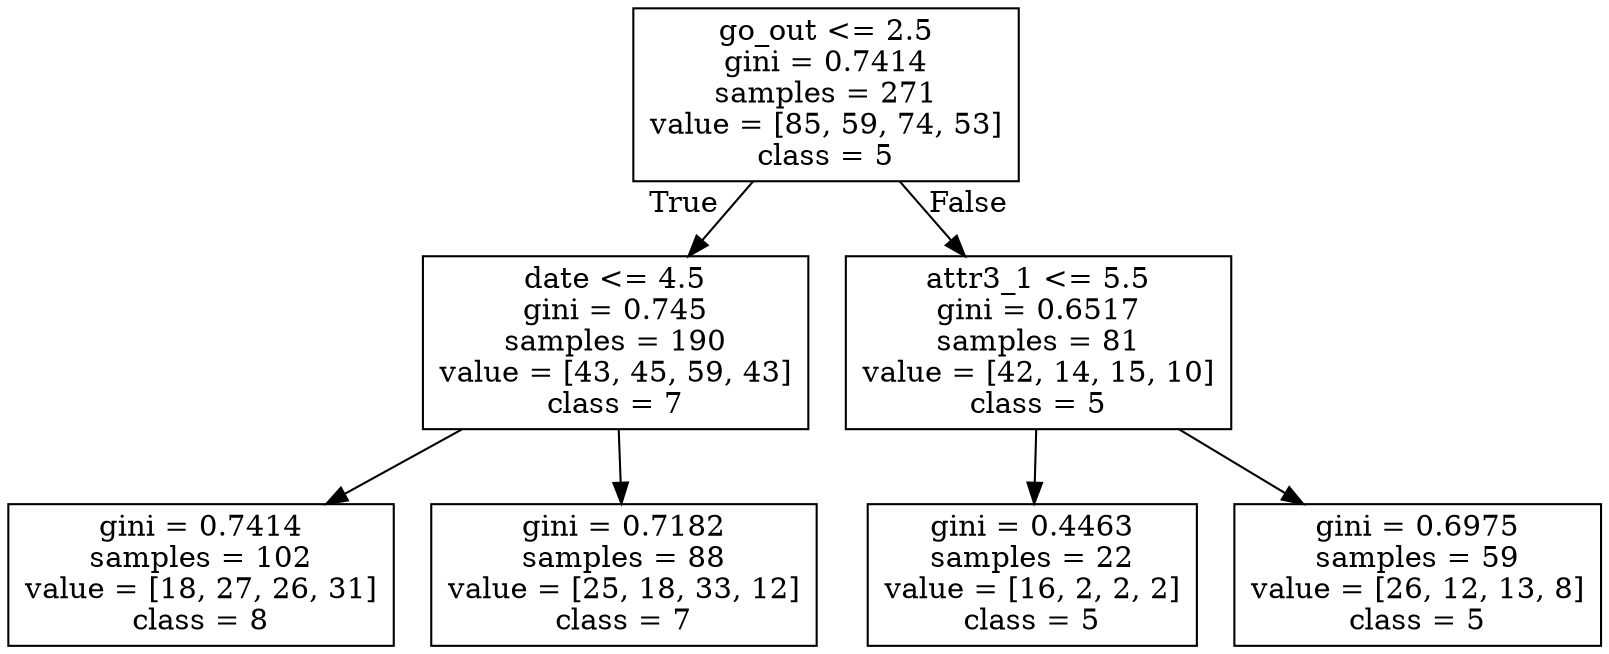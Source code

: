 digraph Tree {
node [shape=box] ;
0 [label="go_out <= 2.5\ngini = 0.7414\nsamples = 271\nvalue = [85, 59, 74, 53]\nclass = 5"] ;
1 [label="date <= 4.5\ngini = 0.745\nsamples = 190\nvalue = [43, 45, 59, 43]\nclass = 7"] ;
0 -> 1 [labeldistance=2.5, labelangle=45, headlabel="True"] ;
2 [label="gini = 0.7414\nsamples = 102\nvalue = [18, 27, 26, 31]\nclass = 8"] ;
1 -> 2 ;
3 [label="gini = 0.7182\nsamples = 88\nvalue = [25, 18, 33, 12]\nclass = 7"] ;
1 -> 3 ;
4 [label="attr3_1 <= 5.5\ngini = 0.6517\nsamples = 81\nvalue = [42, 14, 15, 10]\nclass = 5"] ;
0 -> 4 [labeldistance=2.5, labelangle=-45, headlabel="False"] ;
5 [label="gini = 0.4463\nsamples = 22\nvalue = [16, 2, 2, 2]\nclass = 5"] ;
4 -> 5 ;
6 [label="gini = 0.6975\nsamples = 59\nvalue = [26, 12, 13, 8]\nclass = 5"] ;
4 -> 6 ;
}
